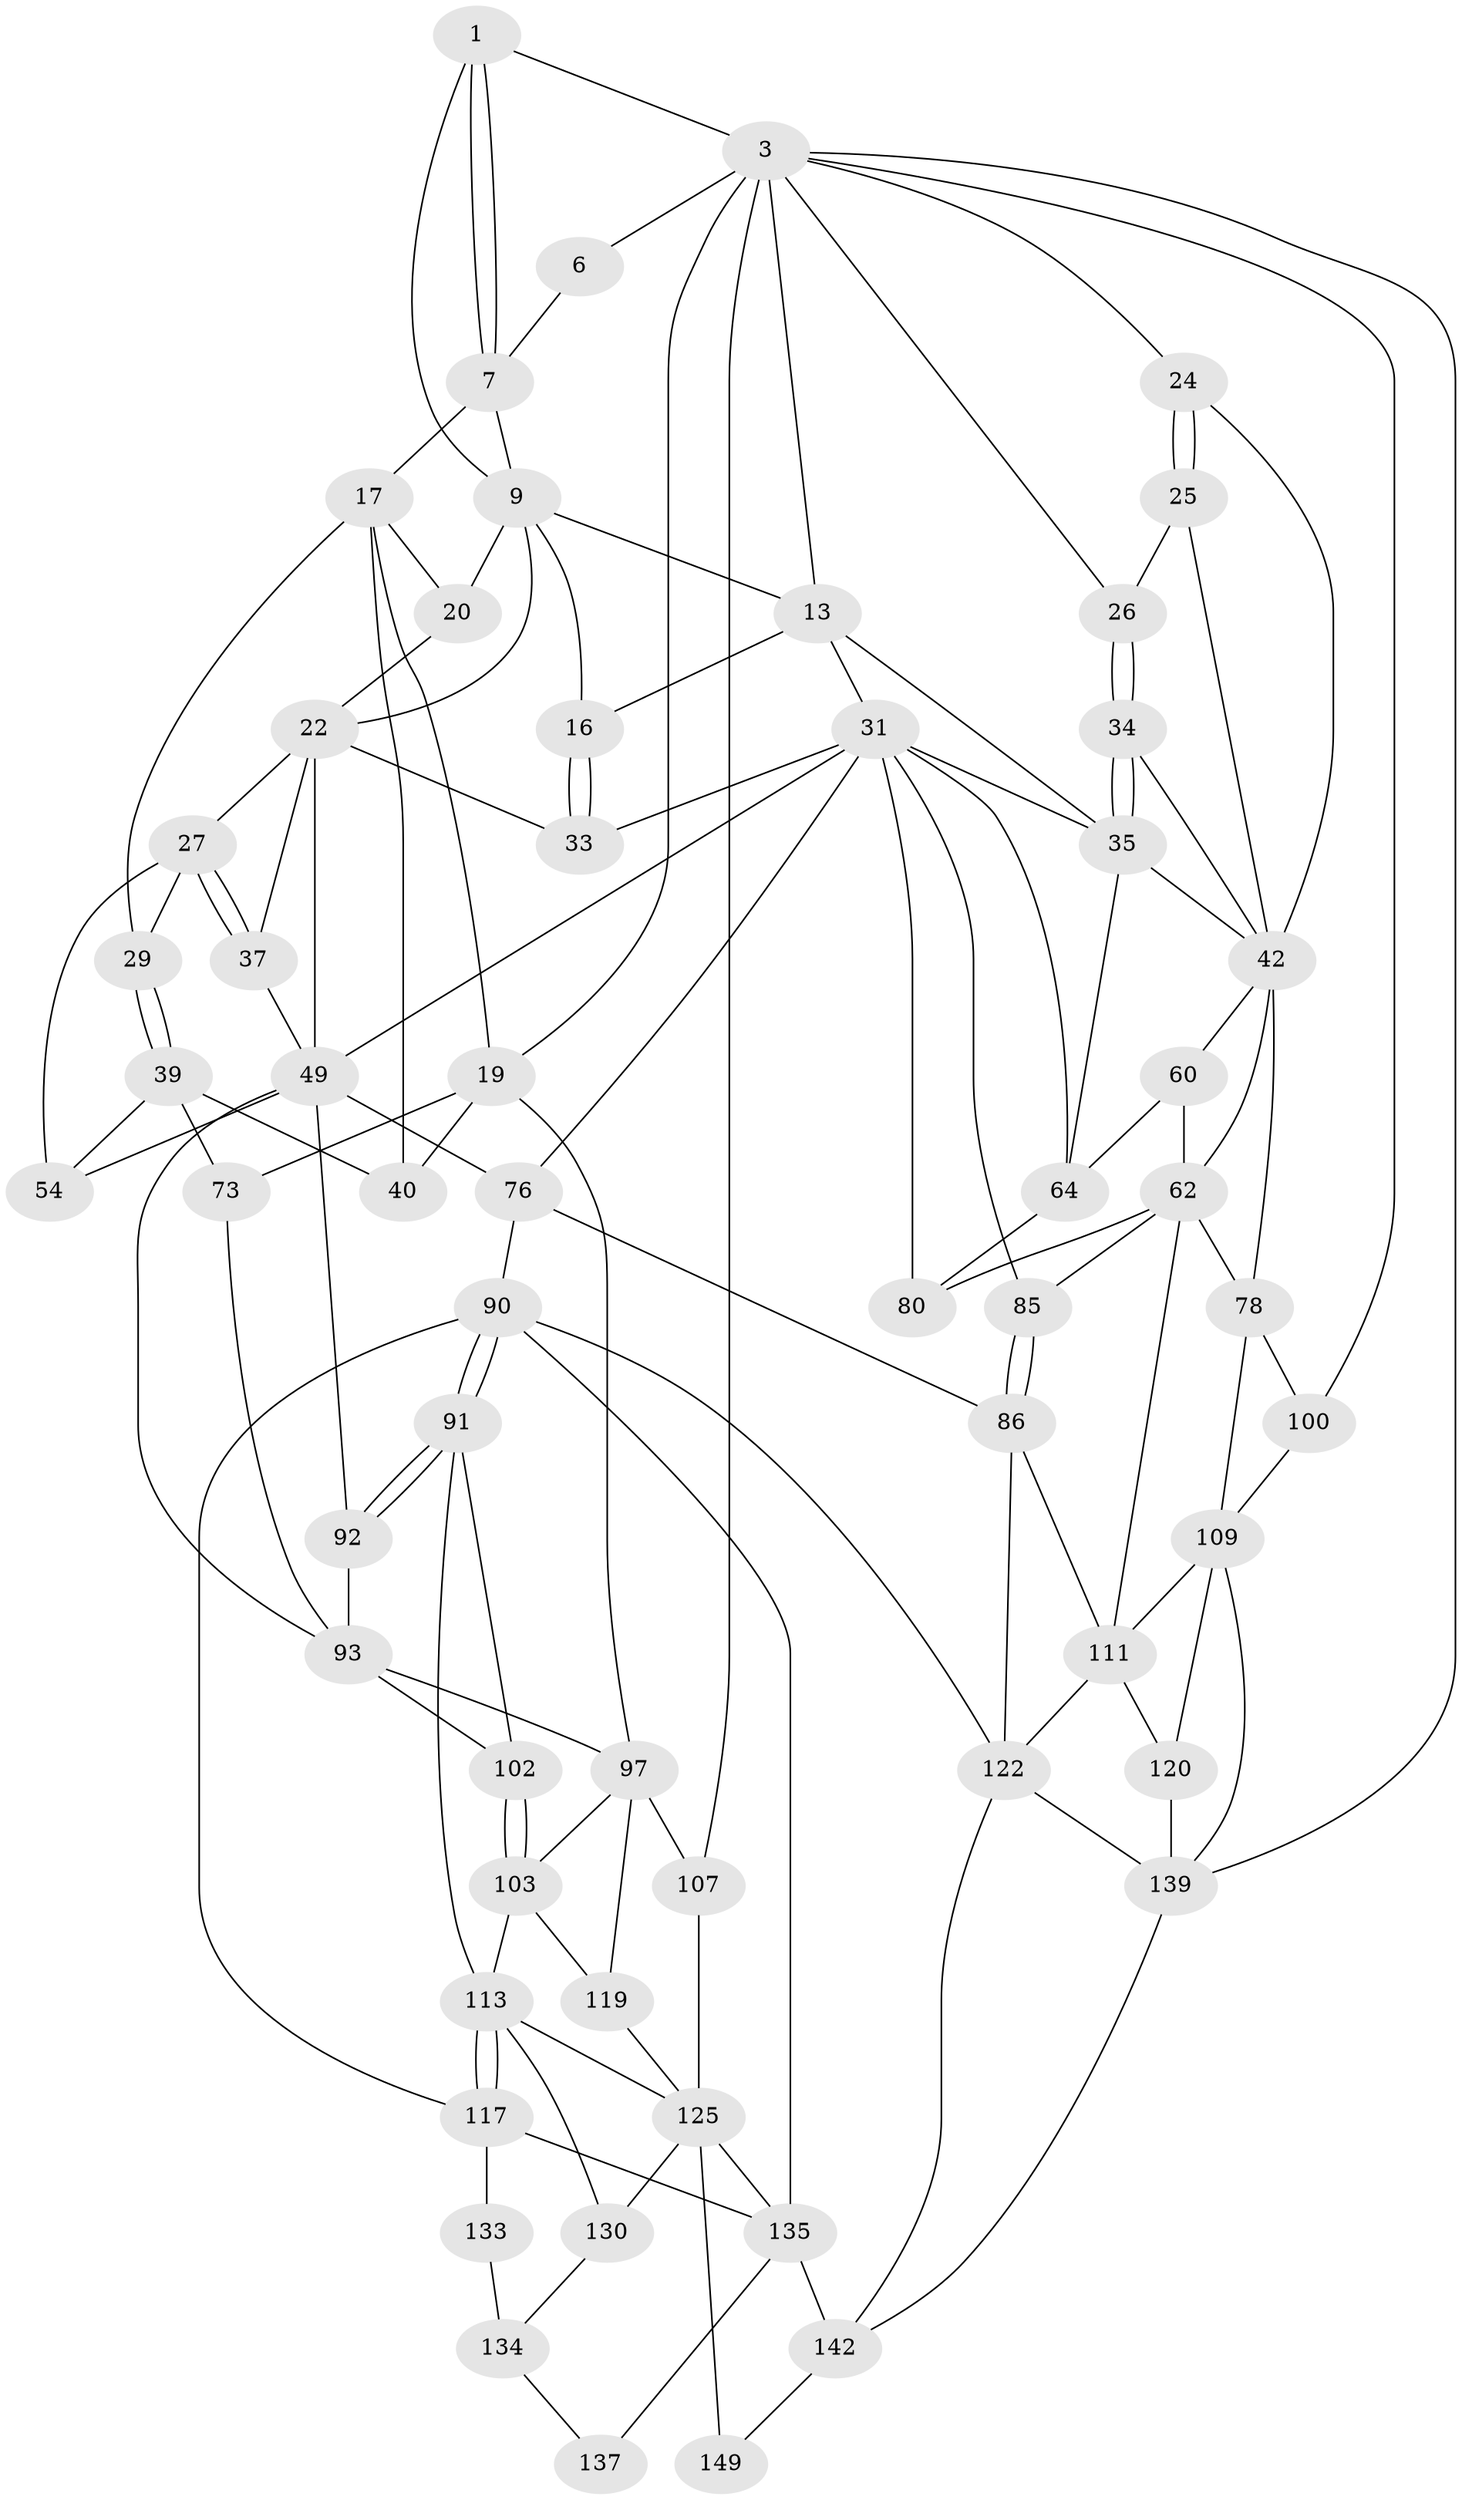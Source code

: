 // original degree distribution, {3: 0.013333333333333334, 4: 0.25333333333333335, 5: 0.49333333333333335, 6: 0.24}
// Generated by graph-tools (version 1.1) at 2025/21/03/04/25 18:21:06]
// undirected, 60 vertices, 134 edges
graph export_dot {
graph [start="1"]
  node [color=gray90,style=filled];
  1 [pos="+0.4059247458523643+0",super="+2"];
  3 [pos="+0.9085827656403246+0",super="+12+4"];
  6 [pos="+0.15985025847689538+0"];
  7 [pos="+0.3625437177029215+0.056469869134830944",super="+8"];
  9 [pos="+0.6447287049060402+0",super="+10"];
  13 [pos="+0.7382642580690034+0.18109248542032563",super="+30+14"];
  16 [pos="+0.5534049222380285+0.2159721909202704"];
  17 [pos="+0.1951959266085891+0.15117882155055812",super="+18+21"];
  19 [pos="+0+0",super="+71"];
  20 [pos="+0.3773987845495487+0.18887982703880277"];
  22 [pos="+0.4237659019238988+0.2547930785707405",super="+23+36"];
  24 [pos="+1+0",super="+57"];
  25 [pos="+0.9268713381438756+0.20410302190679375",super="+41"];
  26 [pos="+0.8879808118604635+0.20843017850035042"];
  27 [pos="+0.3031559635738881+0.31560380990960274",super="+28"];
  29 [pos="+0.21708747365517234+0.2904228432068401"];
  31 [pos="+0.6891488131736003+0.2454870353327073",super="+32"];
  33 [pos="+0.575110406231155+0.25353218309109965"];
  34 [pos="+0.8879775641598788+0.2084813552892144"];
  35 [pos="+0.8201401577992397+0.274198554062986",super="+47"];
  37 [pos="+0.4134096615239987+0.2856581525890881"];
  39 [pos="+0.04430727728182932+0.3046626348995304",super="+72"];
  40 [pos="+0.037607487226030877+0.30365960449727813"];
  42 [pos="+0.9047815246717422+0.2492285579269125",super="+43"];
  49 [pos="+0.5456587412469774+0.3138019481595406",super="+50"];
  54 [pos="+0.2481562969863072+0.3541802008503242"];
  60 [pos="+0.874920294916864+0.4051932213940941",super="+63+61"];
  62 [pos="+0.890859646815181+0.40652111336053437",super="+70"];
  64 [pos="+0.7580058323423572+0.3617264883277344",super="+67"];
  73 [pos="+0.014219368446413798+0.48193964574870796",super="+84"];
  76 [pos="+0.5088584090786875+0.40783842580356167",super="+77"];
  78 [pos="+1+0.5603632669991503",super="+101"];
  80 [pos="+0.7374705326979792+0.4931180664659343"];
  85 [pos="+0.678097169915813+0.5992496008851516"];
  86 [pos="+0.6719122373120289+0.605790377923358",super="+87"];
  90 [pos="+0.4212504321880037+0.6318150478196949",super="+116"];
  91 [pos="+0.39245131290846225+0.6079694924724001",super="+112"];
  92 [pos="+0.3398803709521183+0.546390846161661"];
  93 [pos="+0.18270618257364493+0.547555545380821",super="+96+94"];
  97 [pos="+0.09768331260352703+0.618995119132709",super="+98"];
  100 [pos="+1+0.8367437448726414"];
  102 [pos="+0.22270080180002222+0.6416519380879623"];
  103 [pos="+0.16760941618089784+0.6928375292377184",super="+104"];
  107 [pos="+0+1"];
  109 [pos="+1+0.6525358721301696",super="+128+110"];
  111 [pos="+0.8652243586900212+0.6642254835877441",super="+118"];
  113 [pos="+0.2839084625484541+0.6904058422050205",super="+114"];
  117 [pos="+0.3827388054935997+0.7132271365455747",super="+132"];
  119 [pos="+0+0.7446196064664493",super="+127"];
  120 [pos="+0.865452016026915+0.7704584996692473",super="+129"];
  122 [pos="+0.6371898853968397+0.7888821840508236",super="+124"];
  125 [pos="+0.16309200106453503+0.8490611036719926",super="+126+131"];
  130 [pos="+0.26618248735120537+0.827530441511665"];
  133 [pos="+0.3504959661375478+0.7607842338210928"];
  134 [pos="+0.26904558203452483+0.826295893068435",super="+138"];
  135 [pos="+0.47751983802195264+0.8228822902255685",super="+136+141"];
  137 [pos="+0.40263152567115484+0.8821527494335164"];
  139 [pos="+0.8553486669849439+0.8445762762514665",super="+146"];
  142 [pos="+0.6065139983021038+1",super="+143"];
  149 [pos="+0.05336459922608488+1"];
  1 -- 7;
  1 -- 7;
  1 -- 3;
  1 -- 9;
  3 -- 26;
  3 -- 13;
  3 -- 100;
  3 -- 19;
  3 -- 6;
  3 -- 24;
  3 -- 107 [weight=2];
  3 -- 139;
  6 -- 7;
  7 -- 17;
  7 -- 9;
  9 -- 16;
  9 -- 20;
  9 -- 22;
  9 -- 13;
  13 -- 35;
  13 -- 31;
  13 -- 16;
  16 -- 33;
  16 -- 33;
  17 -- 40;
  17 -- 19;
  17 -- 20;
  17 -- 29;
  19 -- 40;
  19 -- 73;
  19 -- 97;
  20 -- 22;
  22 -- 27;
  22 -- 33;
  22 -- 37;
  22 -- 49;
  24 -- 25 [weight=2];
  24 -- 25;
  24 -- 42;
  25 -- 26;
  25 -- 42;
  26 -- 34;
  26 -- 34;
  27 -- 37;
  27 -- 37;
  27 -- 29;
  27 -- 54;
  29 -- 39;
  29 -- 39;
  31 -- 35;
  31 -- 64;
  31 -- 33;
  31 -- 80;
  31 -- 49;
  31 -- 85;
  31 -- 76;
  34 -- 35;
  34 -- 35;
  34 -- 42;
  35 -- 64;
  35 -- 42;
  37 -- 49;
  39 -- 40;
  39 -- 73 [weight=2];
  39 -- 54;
  42 -- 78;
  42 -- 60 [weight=2];
  42 -- 62 [weight=2];
  49 -- 54;
  49 -- 92;
  49 -- 93;
  49 -- 76;
  60 -- 62 [weight=2];
  60 -- 64;
  62 -- 80;
  62 -- 85;
  62 -- 78;
  62 -- 111;
  64 -- 80;
  73 -- 93;
  76 -- 86 [weight=2];
  76 -- 90;
  78 -- 100;
  78 -- 109;
  85 -- 86;
  85 -- 86;
  86 -- 111;
  86 -- 122;
  90 -- 91;
  90 -- 91;
  90 -- 117;
  90 -- 122;
  90 -- 135;
  91 -- 92;
  91 -- 92;
  91 -- 113;
  91 -- 102;
  92 -- 93;
  93 -- 102;
  93 -- 97;
  97 -- 103;
  97 -- 107;
  97 -- 119;
  100 -- 109;
  102 -- 103;
  102 -- 103;
  103 -- 113;
  103 -- 119 [weight=2];
  107 -- 125;
  109 -- 120 [weight=2];
  109 -- 111;
  109 -- 139;
  111 -- 120;
  111 -- 122;
  113 -- 117;
  113 -- 117;
  113 -- 130;
  113 -- 125;
  117 -- 133;
  117 -- 135;
  119 -- 125;
  120 -- 139;
  122 -- 139;
  122 -- 142;
  125 -- 149 [weight=2];
  125 -- 130;
  125 -- 135;
  130 -- 134;
  133 -- 134 [weight=2];
  134 -- 137;
  135 -- 137 [weight=2];
  135 -- 142;
  139 -- 142;
  142 -- 149;
}
